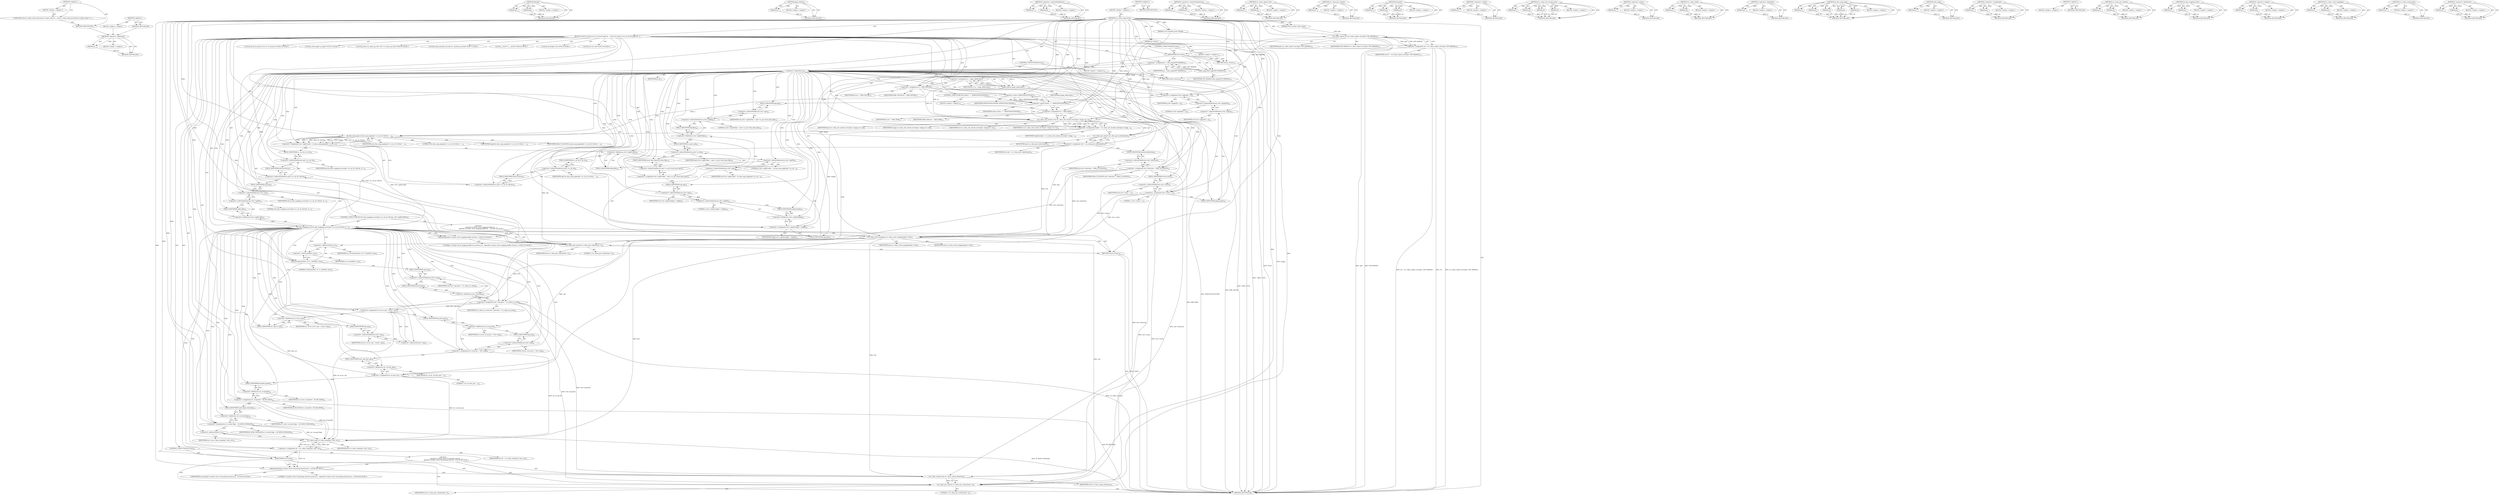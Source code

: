 digraph "&lt;global&gt;" {
vulnerable_332 [label=<(METHOD,&lt;operator&gt;.addressOf)>];
vulnerable_333 [label=<(PARAM,p1)>];
vulnerable_334 [label=<(BLOCK,&lt;empty&gt;,&lt;empty&gt;)>];
vulnerable_335 [label=<(METHOD_RETURN,ANY)>];
vulnerable_311 [label=<(METHOD,dprintk)>];
vulnerable_312 [label=<(PARAM,p1)>];
vulnerable_313 [label=<(PARAM,p2)>];
vulnerable_314 [label=<(BLOCK,&lt;empty&gt;,&lt;empty&gt;)>];
vulnerable_315 [label=<(METHOD_RETURN,ANY)>];
vulnerable_259 [label=<(METHOD,page_address)>];
vulnerable_260 [label=<(PARAM,p1)>];
vulnerable_261 [label=<(BLOCK,&lt;empty&gt;,&lt;empty&gt;)>];
vulnerable_262 [label=<(METHOD_RETURN,ANY)>];
vulnerable_283 [label=<(METHOD,&lt;operator&gt;.indirectFieldAccess)>];
vulnerable_284 [label=<(PARAM,p1)>];
vulnerable_285 [label=<(PARAM,p2)>];
vulnerable_286 [label=<(BLOCK,&lt;empty&gt;,&lt;empty&gt;)>];
vulnerable_287 [label=<(METHOD_RETURN,ANY)>];
vulnerable_6 [label=<(METHOD,&lt;global&gt;)<SUB>1</SUB>>];
vulnerable_7 [label=<(BLOCK,&lt;empty&gt;,&lt;empty&gt;)<SUB>1</SUB>>];
vulnerable_8 [label=<(METHOD,svc_rdma_send_error)<SUB>1</SUB>>];
vulnerable_9 [label=<(PARAM,struct svcxprt_rdma *xprt)<SUB>1</SUB>>];
vulnerable_10 [label=<(PARAM,struct rpcrdma_msg *rmsgp)<SUB>1</SUB>>];
vulnerable_11 [label=<(PARAM,int status)<SUB>2</SUB>>];
vulnerable_12 [label=<(BLOCK,{
	struct ib_send_wr err_wr;
	struct page *p;
	...,{
	struct ib_send_wr err_wr;
	struct page *p;
	...)<SUB>3</SUB>>];
vulnerable_13 [label="<(LOCAL,struct ib_send_wr err_wr: ib_send_wr)<SUB>4</SUB>>"];
vulnerable_14 [label="<(LOCAL,struct page* p: page*)<SUB>5</SUB>>"];
vulnerable_15 [label="<(LOCAL,struct svc_rdma_op_ctxt* ctxt: svc_rdma_op_ctxt*)<SUB>6</SUB>>"];
vulnerable_16 [label="<(LOCAL,enum rpcrdma_errcode err: rpcrdma_errcode)<SUB>7</SUB>>"];
vulnerable_17 [label="<(LOCAL,__be32* va: __be32*)<SUB>8</SUB>>"];
vulnerable_18 [label="<(LOCAL,int length: int)<SUB>9</SUB>>"];
vulnerable_19 [label="<(LOCAL,int ret: int)<SUB>10</SUB>>"];
vulnerable_20 [label=<(&lt;operator&gt;.assignment,ret = svc_rdma_repost_recv(xprt, GFP_KERNEL))<SUB>11</SUB>>];
vulnerable_21 [label=<(IDENTIFIER,ret,ret = svc_rdma_repost_recv(xprt, GFP_KERNEL))<SUB>11</SUB>>];
vulnerable_22 [label=<(svc_rdma_repost_recv,svc_rdma_repost_recv(xprt, GFP_KERNEL))<SUB>11</SUB>>];
vulnerable_23 [label=<(IDENTIFIER,xprt,svc_rdma_repost_recv(xprt, GFP_KERNEL))<SUB>11</SUB>>];
vulnerable_24 [label=<(IDENTIFIER,GFP_KERNEL,svc_rdma_repost_recv(xprt, GFP_KERNEL))<SUB>11</SUB>>];
vulnerable_25 [label=<(CONTROL_STRUCTURE,IF,if (ret))<SUB>12</SUB>>];
vulnerable_26 [label=<(IDENTIFIER,ret,if (ret))<SUB>12</SUB>>];
vulnerable_27 [label=<(BLOCK,&lt;empty&gt;,&lt;empty&gt;)<SUB>13</SUB>>];
vulnerable_28 [label=<(RETURN,return;,return;)<SUB>13</SUB>>];
vulnerable_29 [label=<(&lt;operator&gt;.assignment,p = alloc_page(GFP_KERNEL))<SUB>14</SUB>>];
vulnerable_30 [label=<(IDENTIFIER,p,p = alloc_page(GFP_KERNEL))<SUB>14</SUB>>];
vulnerable_31 [label=<(alloc_page,alloc_page(GFP_KERNEL))<SUB>14</SUB>>];
vulnerable_32 [label=<(IDENTIFIER,GFP_KERNEL,alloc_page(GFP_KERNEL))<SUB>14</SUB>>];
vulnerable_33 [label=<(CONTROL_STRUCTURE,IF,if (!p))<SUB>15</SUB>>];
vulnerable_34 [label=<(&lt;operator&gt;.logicalNot,!p)<SUB>15</SUB>>];
vulnerable_35 [label=<(IDENTIFIER,p,!p)<SUB>15</SUB>>];
vulnerable_36 [label=<(BLOCK,&lt;empty&gt;,&lt;empty&gt;)<SUB>16</SUB>>];
vulnerable_37 [label=<(RETURN,return;,return;)<SUB>16</SUB>>];
vulnerable_38 [label=<(&lt;operator&gt;.assignment,va = page_address(p))<SUB>17</SUB>>];
vulnerable_39 [label=<(IDENTIFIER,va,va = page_address(p))<SUB>17</SUB>>];
vulnerable_40 [label=<(page_address,page_address(p))<SUB>17</SUB>>];
vulnerable_41 [label=<(IDENTIFIER,p,page_address(p))<SUB>17</SUB>>];
vulnerable_42 [label=<(&lt;operator&gt;.assignment,err = ERR_CHUNK)<SUB>19</SUB>>];
vulnerable_43 [label=<(IDENTIFIER,err,err = ERR_CHUNK)<SUB>19</SUB>>];
vulnerable_44 [label=<(IDENTIFIER,ERR_CHUNK,err = ERR_CHUNK)<SUB>19</SUB>>];
vulnerable_45 [label=<(CONTROL_STRUCTURE,IF,if (status == -EPROTONOSUPPORT))<SUB>20</SUB>>];
vulnerable_46 [label=<(&lt;operator&gt;.equals,status == -EPROTONOSUPPORT)<SUB>20</SUB>>];
vulnerable_47 [label=<(IDENTIFIER,status,status == -EPROTONOSUPPORT)<SUB>20</SUB>>];
vulnerable_48 [label=<(&lt;operator&gt;.minus,-EPROTONOSUPPORT)<SUB>20</SUB>>];
vulnerable_49 [label=<(IDENTIFIER,EPROTONOSUPPORT,-EPROTONOSUPPORT)<SUB>20</SUB>>];
vulnerable_50 [label=<(BLOCK,&lt;empty&gt;,&lt;empty&gt;)<SUB>21</SUB>>];
vulnerable_51 [label=<(&lt;operator&gt;.assignment,err = ERR_VERS)<SUB>21</SUB>>];
vulnerable_52 [label=<(IDENTIFIER,err,err = ERR_VERS)<SUB>21</SUB>>];
vulnerable_53 [label=<(IDENTIFIER,ERR_VERS,err = ERR_VERS)<SUB>21</SUB>>];
vulnerable_54 [label=<(&lt;operator&gt;.assignment,length = svc_rdma_xdr_encode_error(xprt, rmsgp,...)<SUB>22</SUB>>];
vulnerable_55 [label=<(IDENTIFIER,length,length = svc_rdma_xdr_encode_error(xprt, rmsgp,...)<SUB>22</SUB>>];
vulnerable_56 [label=<(svc_rdma_xdr_encode_error,svc_rdma_xdr_encode_error(xprt, rmsgp, err, va))<SUB>22</SUB>>];
vulnerable_57 [label=<(IDENTIFIER,xprt,svc_rdma_xdr_encode_error(xprt, rmsgp, err, va))<SUB>22</SUB>>];
vulnerable_58 [label=<(IDENTIFIER,rmsgp,svc_rdma_xdr_encode_error(xprt, rmsgp, err, va))<SUB>22</SUB>>];
vulnerable_59 [label=<(IDENTIFIER,err,svc_rdma_xdr_encode_error(xprt, rmsgp, err, va))<SUB>22</SUB>>];
vulnerable_60 [label=<(IDENTIFIER,va,svc_rdma_xdr_encode_error(xprt, rmsgp, err, va))<SUB>22</SUB>>];
vulnerable_61 [label=<(&lt;operator&gt;.assignment,ctxt = svc_rdma_get_context(xprt))<SUB>23</SUB>>];
vulnerable_62 [label=<(IDENTIFIER,ctxt,ctxt = svc_rdma_get_context(xprt))<SUB>23</SUB>>];
vulnerable_63 [label=<(svc_rdma_get_context,svc_rdma_get_context(xprt))<SUB>23</SUB>>];
vulnerable_64 [label=<(IDENTIFIER,xprt,svc_rdma_get_context(xprt))<SUB>23</SUB>>];
vulnerable_65 [label=<(&lt;operator&gt;.assignment,ctxt-&gt;direction = DMA_TO_DEVICE)<SUB>24</SUB>>];
vulnerable_66 [label=<(&lt;operator&gt;.indirectFieldAccess,ctxt-&gt;direction)<SUB>24</SUB>>];
vulnerable_67 [label=<(IDENTIFIER,ctxt,ctxt-&gt;direction = DMA_TO_DEVICE)<SUB>24</SUB>>];
vulnerable_68 [label=<(FIELD_IDENTIFIER,direction,direction)<SUB>24</SUB>>];
vulnerable_69 [label=<(IDENTIFIER,DMA_TO_DEVICE,ctxt-&gt;direction = DMA_TO_DEVICE)<SUB>24</SUB>>];
vulnerable_70 [label=<(&lt;operator&gt;.assignment,ctxt-&gt;count = 1)<SUB>25</SUB>>];
vulnerable_71 [label=<(&lt;operator&gt;.indirectFieldAccess,ctxt-&gt;count)<SUB>25</SUB>>];
vulnerable_72 [label=<(IDENTIFIER,ctxt,ctxt-&gt;count = 1)<SUB>25</SUB>>];
vulnerable_73 [label=<(FIELD_IDENTIFIER,count,count)<SUB>25</SUB>>];
vulnerable_74 [label=<(LITERAL,1,ctxt-&gt;count = 1)<SUB>25</SUB>>];
vulnerable_75 [label=<(&lt;operator&gt;.assignment,ctxt-&gt;pages[0] = p)<SUB>26</SUB>>];
vulnerable_76 [label=<(&lt;operator&gt;.indirectIndexAccess,ctxt-&gt;pages[0])<SUB>26</SUB>>];
vulnerable_77 [label=<(&lt;operator&gt;.indirectFieldAccess,ctxt-&gt;pages)<SUB>26</SUB>>];
vulnerable_78 [label=<(IDENTIFIER,ctxt,ctxt-&gt;pages[0] = p)<SUB>26</SUB>>];
vulnerable_79 [label=<(FIELD_IDENTIFIER,pages,pages)<SUB>26</SUB>>];
vulnerable_80 [label=<(LITERAL,0,ctxt-&gt;pages[0] = p)<SUB>26</SUB>>];
vulnerable_81 [label=<(IDENTIFIER,p,ctxt-&gt;pages[0] = p)<SUB>26</SUB>>];
vulnerable_82 [label=<(&lt;operator&gt;.assignment,ctxt-&gt;sge[0].lkey = xprt-&gt;sc_pd-&gt;local_dma_lkey)<SUB>28</SUB>>];
vulnerable_83 [label=<(&lt;operator&gt;.fieldAccess,ctxt-&gt;sge[0].lkey)<SUB>28</SUB>>];
vulnerable_84 [label=<(&lt;operator&gt;.indirectIndexAccess,ctxt-&gt;sge[0])<SUB>28</SUB>>];
vulnerable_85 [label=<(&lt;operator&gt;.indirectFieldAccess,ctxt-&gt;sge)<SUB>28</SUB>>];
vulnerable_86 [label=<(IDENTIFIER,ctxt,ctxt-&gt;sge[0].lkey = xprt-&gt;sc_pd-&gt;local_dma_lkey)<SUB>28</SUB>>];
vulnerable_87 [label=<(FIELD_IDENTIFIER,sge,sge)<SUB>28</SUB>>];
vulnerable_88 [label=<(LITERAL,0,ctxt-&gt;sge[0].lkey = xprt-&gt;sc_pd-&gt;local_dma_lkey)<SUB>28</SUB>>];
vulnerable_89 [label=<(FIELD_IDENTIFIER,lkey,lkey)<SUB>28</SUB>>];
vulnerable_90 [label=<(&lt;operator&gt;.indirectFieldAccess,xprt-&gt;sc_pd-&gt;local_dma_lkey)<SUB>28</SUB>>];
vulnerable_91 [label=<(&lt;operator&gt;.indirectFieldAccess,xprt-&gt;sc_pd)<SUB>28</SUB>>];
vulnerable_92 [label=<(IDENTIFIER,xprt,ctxt-&gt;sge[0].lkey = xprt-&gt;sc_pd-&gt;local_dma_lkey)<SUB>28</SUB>>];
vulnerable_93 [label=<(FIELD_IDENTIFIER,sc_pd,sc_pd)<SUB>28</SUB>>];
vulnerable_94 [label=<(FIELD_IDENTIFIER,local_dma_lkey,local_dma_lkey)<SUB>28</SUB>>];
vulnerable_95 [label=<(&lt;operator&gt;.assignment,ctxt-&gt;sge[0].length = length)<SUB>29</SUB>>];
vulnerable_96 [label=<(&lt;operator&gt;.fieldAccess,ctxt-&gt;sge[0].length)<SUB>29</SUB>>];
vulnerable_97 [label=<(&lt;operator&gt;.indirectIndexAccess,ctxt-&gt;sge[0])<SUB>29</SUB>>];
vulnerable_98 [label=<(&lt;operator&gt;.indirectFieldAccess,ctxt-&gt;sge)<SUB>29</SUB>>];
vulnerable_99 [label=<(IDENTIFIER,ctxt,ctxt-&gt;sge[0].length = length)<SUB>29</SUB>>];
vulnerable_100 [label=<(FIELD_IDENTIFIER,sge,sge)<SUB>29</SUB>>];
vulnerable_101 [label=<(LITERAL,0,ctxt-&gt;sge[0].length = length)<SUB>29</SUB>>];
vulnerable_102 [label=<(FIELD_IDENTIFIER,length,length)<SUB>29</SUB>>];
vulnerable_103 [label=<(IDENTIFIER,length,ctxt-&gt;sge[0].length = length)<SUB>29</SUB>>];
vulnerable_104 [label=<(&lt;operator&gt;.assignment,ctxt-&gt;sge[0].addr = ib_dma_map_page(xprt-&gt;sc_cm...)<SUB>30</SUB>>];
vulnerable_105 [label=<(&lt;operator&gt;.fieldAccess,ctxt-&gt;sge[0].addr)<SUB>30</SUB>>];
vulnerable_106 [label=<(&lt;operator&gt;.indirectIndexAccess,ctxt-&gt;sge[0])<SUB>30</SUB>>];
vulnerable_107 [label=<(&lt;operator&gt;.indirectFieldAccess,ctxt-&gt;sge)<SUB>30</SUB>>];
vulnerable_108 [label=<(IDENTIFIER,ctxt,ctxt-&gt;sge[0].addr = ib_dma_map_page(xprt-&gt;sc_cm...)<SUB>30</SUB>>];
vulnerable_109 [label=<(FIELD_IDENTIFIER,sge,sge)<SUB>30</SUB>>];
vulnerable_110 [label=<(LITERAL,0,ctxt-&gt;sge[0].addr = ib_dma_map_page(xprt-&gt;sc_cm...)<SUB>30</SUB>>];
vulnerable_111 [label=<(FIELD_IDENTIFIER,addr,addr)<SUB>30</SUB>>];
vulnerable_112 [label=<(ib_dma_map_page,ib_dma_map_page(xprt-&gt;sc_cm_id-&gt;device,
					  ...)<SUB>30</SUB>>];
vulnerable_113 [label=<(&lt;operator&gt;.indirectFieldAccess,xprt-&gt;sc_cm_id-&gt;device)<SUB>30</SUB>>];
vulnerable_114 [label=<(&lt;operator&gt;.indirectFieldAccess,xprt-&gt;sc_cm_id)<SUB>30</SUB>>];
vulnerable_115 [label=<(IDENTIFIER,xprt,ib_dma_map_page(xprt-&gt;sc_cm_id-&gt;device,
					  ...)<SUB>30</SUB>>];
vulnerable_116 [label=<(FIELD_IDENTIFIER,sc_cm_id,sc_cm_id)<SUB>30</SUB>>];
vulnerable_117 [label=<(FIELD_IDENTIFIER,device,device)<SUB>30</SUB>>];
vulnerable_118 [label=<(IDENTIFIER,p,ib_dma_map_page(xprt-&gt;sc_cm_id-&gt;device,
					  ...)<SUB>31</SUB>>];
vulnerable_119 [label=<(LITERAL,0,ib_dma_map_page(xprt-&gt;sc_cm_id-&gt;device,
					  ...)<SUB>31</SUB>>];
vulnerable_120 [label=<(IDENTIFIER,length,ib_dma_map_page(xprt-&gt;sc_cm_id-&gt;device,
					  ...)<SUB>31</SUB>>];
vulnerable_121 [label=<(IDENTIFIER,DMA_TO_DEVICE,ib_dma_map_page(xprt-&gt;sc_cm_id-&gt;device,
					  ...)<SUB>31</SUB>>];
vulnerable_122 [label=<(CONTROL_STRUCTURE,IF,if (ib_dma_mapping_error(xprt-&gt;sc_cm_id-&gt;device, ctxt-&gt;sge[0].addr)))<SUB>32</SUB>>];
vulnerable_123 [label=<(ib_dma_mapping_error,ib_dma_mapping_error(xprt-&gt;sc_cm_id-&gt;device, ct...)<SUB>32</SUB>>];
vulnerable_124 [label=<(&lt;operator&gt;.indirectFieldAccess,xprt-&gt;sc_cm_id-&gt;device)<SUB>32</SUB>>];
vulnerable_125 [label=<(&lt;operator&gt;.indirectFieldAccess,xprt-&gt;sc_cm_id)<SUB>32</SUB>>];
vulnerable_126 [label=<(IDENTIFIER,xprt,ib_dma_mapping_error(xprt-&gt;sc_cm_id-&gt;device, ct...)<SUB>32</SUB>>];
vulnerable_127 [label=<(FIELD_IDENTIFIER,sc_cm_id,sc_cm_id)<SUB>32</SUB>>];
vulnerable_128 [label=<(FIELD_IDENTIFIER,device,device)<SUB>32</SUB>>];
vulnerable_129 [label=<(&lt;operator&gt;.fieldAccess,ctxt-&gt;sge[0].addr)<SUB>32</SUB>>];
vulnerable_130 [label=<(&lt;operator&gt;.indirectIndexAccess,ctxt-&gt;sge[0])<SUB>32</SUB>>];
vulnerable_131 [label=<(&lt;operator&gt;.indirectFieldAccess,ctxt-&gt;sge)<SUB>32</SUB>>];
vulnerable_132 [label=<(IDENTIFIER,ctxt,ib_dma_mapping_error(xprt-&gt;sc_cm_id-&gt;device, ct...)<SUB>32</SUB>>];
vulnerable_133 [label=<(FIELD_IDENTIFIER,sge,sge)<SUB>32</SUB>>];
vulnerable_134 [label=<(LITERAL,0,ib_dma_mapping_error(xprt-&gt;sc_cm_id-&gt;device, ct...)<SUB>32</SUB>>];
vulnerable_135 [label=<(FIELD_IDENTIFIER,addr,addr)<SUB>32</SUB>>];
vulnerable_136 [label="<(BLOCK,{
		dprintk(&quot;svcrdma: Error mapping buffer for ...,{
		dprintk(&quot;svcrdma: Error mapping buffer for ...)<SUB>32</SUB>>"];
vulnerable_137 [label="<(dprintk,dprintk(&quot;svcrdma: Error mapping buffer for prot...)<SUB>33</SUB>>"];
vulnerable_138 [label="<(LITERAL,&quot;svcrdma: Error mapping buffer for protocol err...,dprintk(&quot;svcrdma: Error mapping buffer for prot...)<SUB>33</SUB>>"];
vulnerable_139 [label=<(svc_rdma_put_context,svc_rdma_put_context(ctxt, 1))<SUB>34</SUB>>];
vulnerable_140 [label=<(IDENTIFIER,ctxt,svc_rdma_put_context(ctxt, 1))<SUB>34</SUB>>];
vulnerable_141 [label=<(LITERAL,1,svc_rdma_put_context(ctxt, 1))<SUB>34</SUB>>];
vulnerable_142 [label=<(RETURN,return;,return;)<SUB>35</SUB>>];
vulnerable_143 [label=<(svc_rdma_count_mappings,svc_rdma_count_mappings(xprt, ctxt))<SUB>37</SUB>>];
vulnerable_144 [label=<(IDENTIFIER,xprt,svc_rdma_count_mappings(xprt, ctxt))<SUB>37</SUB>>];
vulnerable_145 [label=<(IDENTIFIER,ctxt,svc_rdma_count_mappings(xprt, ctxt))<SUB>37</SUB>>];
vulnerable_146 [label=<(memset,memset(&amp;err_wr, 0, sizeof(err_wr)))<SUB>39</SUB>>];
vulnerable_147 [label=<(&lt;operator&gt;.addressOf,&amp;err_wr)<SUB>39</SUB>>];
vulnerable_148 [label=<(IDENTIFIER,err_wr,memset(&amp;err_wr, 0, sizeof(err_wr)))<SUB>39</SUB>>];
vulnerable_149 [label=<(LITERAL,0,memset(&amp;err_wr, 0, sizeof(err_wr)))<SUB>39</SUB>>];
vulnerable_150 [label=<(&lt;operator&gt;.sizeOf,sizeof(err_wr))<SUB>39</SUB>>];
vulnerable_151 [label=<(IDENTIFIER,err_wr,sizeof(err_wr))<SUB>39</SUB>>];
vulnerable_152 [label=<(&lt;operator&gt;.assignment,ctxt-&gt;cqe.done = svc_rdma_wc_send)<SUB>40</SUB>>];
vulnerable_153 [label=<(&lt;operator&gt;.fieldAccess,ctxt-&gt;cqe.done)<SUB>40</SUB>>];
vulnerable_154 [label=<(&lt;operator&gt;.indirectFieldAccess,ctxt-&gt;cqe)<SUB>40</SUB>>];
vulnerable_155 [label=<(IDENTIFIER,ctxt,ctxt-&gt;cqe.done = svc_rdma_wc_send)<SUB>40</SUB>>];
vulnerable_156 [label=<(FIELD_IDENTIFIER,cqe,cqe)<SUB>40</SUB>>];
vulnerable_157 [label=<(FIELD_IDENTIFIER,done,done)<SUB>40</SUB>>];
vulnerable_158 [label=<(IDENTIFIER,svc_rdma_wc_send,ctxt-&gt;cqe.done = svc_rdma_wc_send)<SUB>40</SUB>>];
vulnerable_159 [label=<(&lt;operator&gt;.assignment,err_wr.wr_cqe = &amp;ctxt-&gt;cqe)<SUB>41</SUB>>];
vulnerable_160 [label=<(&lt;operator&gt;.fieldAccess,err_wr.wr_cqe)<SUB>41</SUB>>];
vulnerable_161 [label=<(IDENTIFIER,err_wr,err_wr.wr_cqe = &amp;ctxt-&gt;cqe)<SUB>41</SUB>>];
vulnerable_162 [label=<(FIELD_IDENTIFIER,wr_cqe,wr_cqe)<SUB>41</SUB>>];
vulnerable_163 [label=<(&lt;operator&gt;.addressOf,&amp;ctxt-&gt;cqe)<SUB>41</SUB>>];
vulnerable_164 [label=<(&lt;operator&gt;.indirectFieldAccess,ctxt-&gt;cqe)<SUB>41</SUB>>];
vulnerable_165 [label=<(IDENTIFIER,ctxt,err_wr.wr_cqe = &amp;ctxt-&gt;cqe)<SUB>41</SUB>>];
vulnerable_166 [label=<(FIELD_IDENTIFIER,cqe,cqe)<SUB>41</SUB>>];
vulnerable_167 [label=<(&lt;operator&gt;.assignment,err_wr.sg_list = ctxt-&gt;sge)<SUB>42</SUB>>];
vulnerable_168 [label=<(&lt;operator&gt;.fieldAccess,err_wr.sg_list)<SUB>42</SUB>>];
vulnerable_169 [label=<(IDENTIFIER,err_wr,err_wr.sg_list = ctxt-&gt;sge)<SUB>42</SUB>>];
vulnerable_170 [label=<(FIELD_IDENTIFIER,sg_list,sg_list)<SUB>42</SUB>>];
vulnerable_171 [label=<(&lt;operator&gt;.indirectFieldAccess,ctxt-&gt;sge)<SUB>42</SUB>>];
vulnerable_172 [label=<(IDENTIFIER,ctxt,err_wr.sg_list = ctxt-&gt;sge)<SUB>42</SUB>>];
vulnerable_173 [label=<(FIELD_IDENTIFIER,sge,sge)<SUB>42</SUB>>];
vulnerable_174 [label=<(&lt;operator&gt;.assignment,err_wr.num_sge = 1)<SUB>43</SUB>>];
vulnerable_175 [label=<(&lt;operator&gt;.fieldAccess,err_wr.num_sge)<SUB>43</SUB>>];
vulnerable_176 [label=<(IDENTIFIER,err_wr,err_wr.num_sge = 1)<SUB>43</SUB>>];
vulnerable_177 [label=<(FIELD_IDENTIFIER,num_sge,num_sge)<SUB>43</SUB>>];
vulnerable_178 [label=<(LITERAL,1,err_wr.num_sge = 1)<SUB>43</SUB>>];
vulnerable_179 [label=<(&lt;operator&gt;.assignment,err_wr.opcode = IB_WR_SEND)<SUB>44</SUB>>];
vulnerable_180 [label=<(&lt;operator&gt;.fieldAccess,err_wr.opcode)<SUB>44</SUB>>];
vulnerable_181 [label=<(IDENTIFIER,err_wr,err_wr.opcode = IB_WR_SEND)<SUB>44</SUB>>];
vulnerable_182 [label=<(FIELD_IDENTIFIER,opcode,opcode)<SUB>44</SUB>>];
vulnerable_183 [label=<(IDENTIFIER,IB_WR_SEND,err_wr.opcode = IB_WR_SEND)<SUB>44</SUB>>];
vulnerable_184 [label=<(&lt;operator&gt;.assignment,err_wr.send_flags = IB_SEND_SIGNALED)<SUB>45</SUB>>];
vulnerable_185 [label=<(&lt;operator&gt;.fieldAccess,err_wr.send_flags)<SUB>45</SUB>>];
vulnerable_186 [label=<(IDENTIFIER,err_wr,err_wr.send_flags = IB_SEND_SIGNALED)<SUB>45</SUB>>];
vulnerable_187 [label=<(FIELD_IDENTIFIER,send_flags,send_flags)<SUB>45</SUB>>];
vulnerable_188 [label=<(IDENTIFIER,IB_SEND_SIGNALED,err_wr.send_flags = IB_SEND_SIGNALED)<SUB>45</SUB>>];
vulnerable_189 [label=<(&lt;operator&gt;.assignment,ret = svc_rdma_send(xprt, &amp;err_wr))<SUB>47</SUB>>];
vulnerable_190 [label=<(IDENTIFIER,ret,ret = svc_rdma_send(xprt, &amp;err_wr))<SUB>47</SUB>>];
vulnerable_191 [label=<(svc_rdma_send,svc_rdma_send(xprt, &amp;err_wr))<SUB>47</SUB>>];
vulnerable_192 [label=<(IDENTIFIER,xprt,svc_rdma_send(xprt, &amp;err_wr))<SUB>47</SUB>>];
vulnerable_193 [label=<(&lt;operator&gt;.addressOf,&amp;err_wr)<SUB>47</SUB>>];
vulnerable_194 [label=<(IDENTIFIER,err_wr,svc_rdma_send(xprt, &amp;err_wr))<SUB>47</SUB>>];
vulnerable_195 [label=<(CONTROL_STRUCTURE,IF,if (ret))<SUB>48</SUB>>];
vulnerable_196 [label=<(IDENTIFIER,ret,if (ret))<SUB>48</SUB>>];
vulnerable_197 [label="<(BLOCK,{
		dprintk(&quot;svcrdma: Error %d posting send for...,{
		dprintk(&quot;svcrdma: Error %d posting send for...)<SUB>48</SUB>>"];
vulnerable_198 [label="<(dprintk,dprintk(&quot;svcrdma: Error %d posting send for pro...)<SUB>49</SUB>>"];
vulnerable_199 [label="<(LITERAL,&quot;svcrdma: Error %d posting send for protocol er...,dprintk(&quot;svcrdma: Error %d posting send for pro...)<SUB>49</SUB>>"];
vulnerable_200 [label="<(IDENTIFIER,ret,dprintk(&quot;svcrdma: Error %d posting send for pro...)<SUB>50</SUB>>"];
vulnerable_201 [label=<(svc_rdma_unmap_dma,svc_rdma_unmap_dma(ctxt))<SUB>51</SUB>>];
vulnerable_202 [label=<(IDENTIFIER,ctxt,svc_rdma_unmap_dma(ctxt))<SUB>51</SUB>>];
vulnerable_203 [label=<(svc_rdma_put_context,svc_rdma_put_context(ctxt, 1))<SUB>52</SUB>>];
vulnerable_204 [label=<(IDENTIFIER,ctxt,svc_rdma_put_context(ctxt, 1))<SUB>52</SUB>>];
vulnerable_205 [label=<(LITERAL,1,svc_rdma_put_context(ctxt, 1))<SUB>52</SUB>>];
vulnerable_206 [label=<(METHOD_RETURN,void)<SUB>1</SUB>>];
vulnerable_208 [label=<(METHOD_RETURN,ANY)<SUB>1</SUB>>];
vulnerable_288 [label=<(METHOD,&lt;operator&gt;.indirectIndexAccess)>];
vulnerable_289 [label=<(PARAM,p1)>];
vulnerable_290 [label=<(PARAM,p2)>];
vulnerable_291 [label=<(BLOCK,&lt;empty&gt;,&lt;empty&gt;)>];
vulnerable_292 [label=<(METHOD_RETURN,ANY)>];
vulnerable_246 [label=<(METHOD,svc_rdma_repost_recv)>];
vulnerable_247 [label=<(PARAM,p1)>];
vulnerable_248 [label=<(PARAM,p2)>];
vulnerable_249 [label=<(BLOCK,&lt;empty&gt;,&lt;empty&gt;)>];
vulnerable_250 [label=<(METHOD_RETURN,ANY)>];
vulnerable_279 [label=<(METHOD,svc_rdma_get_context)>];
vulnerable_280 [label=<(PARAM,p1)>];
vulnerable_281 [label=<(BLOCK,&lt;empty&gt;,&lt;empty&gt;)>];
vulnerable_282 [label=<(METHOD_RETURN,ANY)>];
vulnerable_326 [label=<(METHOD,memset)>];
vulnerable_327 [label=<(PARAM,p1)>];
vulnerable_328 [label=<(PARAM,p2)>];
vulnerable_329 [label=<(PARAM,p3)>];
vulnerable_330 [label=<(BLOCK,&lt;empty&gt;,&lt;empty&gt;)>];
vulnerable_331 [label=<(METHOD_RETURN,ANY)>];
vulnerable_336 [label=<(METHOD,&lt;operator&gt;.sizeOf)>];
vulnerable_337 [label=<(PARAM,p1)>];
vulnerable_338 [label=<(BLOCK,&lt;empty&gt;,&lt;empty&gt;)>];
vulnerable_339 [label=<(METHOD_RETURN,ANY)>];
vulnerable_272 [label=<(METHOD,svc_rdma_xdr_encode_error)>];
vulnerable_273 [label=<(PARAM,p1)>];
vulnerable_274 [label=<(PARAM,p2)>];
vulnerable_275 [label=<(PARAM,p3)>];
vulnerable_276 [label=<(PARAM,p4)>];
vulnerable_277 [label=<(BLOCK,&lt;empty&gt;,&lt;empty&gt;)>];
vulnerable_278 [label=<(METHOD_RETURN,ANY)>];
vulnerable_268 [label=<(METHOD,&lt;operator&gt;.minus)>];
vulnerable_269 [label=<(PARAM,p1)>];
vulnerable_270 [label=<(BLOCK,&lt;empty&gt;,&lt;empty&gt;)>];
vulnerable_271 [label=<(METHOD_RETURN,ANY)>];
vulnerable_340 [label=<(METHOD,svc_rdma_send)>];
vulnerable_341 [label=<(PARAM,p1)>];
vulnerable_342 [label=<(PARAM,p2)>];
vulnerable_343 [label=<(BLOCK,&lt;empty&gt;,&lt;empty&gt;)>];
vulnerable_344 [label=<(METHOD_RETURN,ANY)>];
vulnerable_255 [label=<(METHOD,&lt;operator&gt;.logicalNot)>];
vulnerable_256 [label=<(PARAM,p1)>];
vulnerable_257 [label=<(BLOCK,&lt;empty&gt;,&lt;empty&gt;)>];
vulnerable_258 [label=<(METHOD_RETURN,ANY)>];
vulnerable_298 [label=<(METHOD,ib_dma_map_page)>];
vulnerable_299 [label=<(PARAM,p1)>];
vulnerable_300 [label=<(PARAM,p2)>];
vulnerable_301 [label=<(PARAM,p3)>];
vulnerable_302 [label=<(PARAM,p4)>];
vulnerable_303 [label=<(PARAM,p5)>];
vulnerable_304 [label=<(BLOCK,&lt;empty&gt;,&lt;empty&gt;)>];
vulnerable_305 [label=<(METHOD_RETURN,ANY)>];
vulnerable_251 [label=<(METHOD,alloc_page)>];
vulnerable_252 [label=<(PARAM,p1)>];
vulnerable_253 [label=<(BLOCK,&lt;empty&gt;,&lt;empty&gt;)>];
vulnerable_254 [label=<(METHOD_RETURN,ANY)>];
vulnerable_241 [label=<(METHOD,&lt;operator&gt;.assignment)>];
vulnerable_242 [label=<(PARAM,p1)>];
vulnerable_243 [label=<(PARAM,p2)>];
vulnerable_244 [label=<(BLOCK,&lt;empty&gt;,&lt;empty&gt;)>];
vulnerable_245 [label=<(METHOD_RETURN,ANY)>];
vulnerable_235 [label=<(METHOD,&lt;global&gt;)<SUB>1</SUB>>];
vulnerable_236 [label=<(BLOCK,&lt;empty&gt;,&lt;empty&gt;)>];
vulnerable_237 [label=<(METHOD_RETURN,ANY)>];
vulnerable_316 [label=<(METHOD,svc_rdma_put_context)>];
vulnerable_317 [label=<(PARAM,p1)>];
vulnerable_318 [label=<(PARAM,p2)>];
vulnerable_319 [label=<(BLOCK,&lt;empty&gt;,&lt;empty&gt;)>];
vulnerable_320 [label=<(METHOD_RETURN,ANY)>];
vulnerable_306 [label=<(METHOD,ib_dma_mapping_error)>];
vulnerable_307 [label=<(PARAM,p1)>];
vulnerable_308 [label=<(PARAM,p2)>];
vulnerable_309 [label=<(BLOCK,&lt;empty&gt;,&lt;empty&gt;)>];
vulnerable_310 [label=<(METHOD_RETURN,ANY)>];
vulnerable_263 [label=<(METHOD,&lt;operator&gt;.equals)>];
vulnerable_264 [label=<(PARAM,p1)>];
vulnerable_265 [label=<(PARAM,p2)>];
vulnerable_266 [label=<(BLOCK,&lt;empty&gt;,&lt;empty&gt;)>];
vulnerable_267 [label=<(METHOD_RETURN,ANY)>];
vulnerable_321 [label=<(METHOD,svc_rdma_count_mappings)>];
vulnerable_322 [label=<(PARAM,p1)>];
vulnerable_323 [label=<(PARAM,p2)>];
vulnerable_324 [label=<(BLOCK,&lt;empty&gt;,&lt;empty&gt;)>];
vulnerable_325 [label=<(METHOD_RETURN,ANY)>];
vulnerable_345 [label=<(METHOD,svc_rdma_unmap_dma)>];
vulnerable_346 [label=<(PARAM,p1)>];
vulnerable_347 [label=<(BLOCK,&lt;empty&gt;,&lt;empty&gt;)>];
vulnerable_348 [label=<(METHOD_RETURN,ANY)>];
vulnerable_293 [label=<(METHOD,&lt;operator&gt;.fieldAccess)>];
vulnerable_294 [label=<(PARAM,p1)>];
vulnerable_295 [label=<(PARAM,p2)>];
vulnerable_296 [label=<(BLOCK,&lt;empty&gt;,&lt;empty&gt;)>];
vulnerable_297 [label=<(METHOD_RETURN,ANY)>];
fixed_6 [label=<(METHOD,&lt;global&gt;)<SUB>1</SUB>>];
fixed_7 [label=<(BLOCK,&lt;empty&gt;,&lt;empty&gt;)<SUB>1</SUB>>];
fixed_8 [label=<(UNKNOWN,void svc_rdma_send_error(struct svcxprt_rdma *x...,void svc_rdma_send_error(struct svcxprt_rdma *x...)<SUB>1</SUB>>];
fixed_9 [label=<(METHOD_RETURN,ANY)<SUB>1</SUB>>];
fixed_14 [label=<(METHOD,&lt;global&gt;)<SUB>1</SUB>>];
fixed_15 [label=<(BLOCK,&lt;empty&gt;,&lt;empty&gt;)>];
fixed_16 [label=<(METHOD_RETURN,ANY)>];
vulnerable_332 -> vulnerable_333  [key=0, label="AST: "];
vulnerable_332 -> vulnerable_333  [key=1, label="DDG: "];
vulnerable_332 -> vulnerable_334  [key=0, label="AST: "];
vulnerable_332 -> vulnerable_335  [key=0, label="AST: "];
vulnerable_332 -> vulnerable_335  [key=1, label="CFG: "];
vulnerable_333 -> vulnerable_335  [key=0, label="DDG: p1"];
vulnerable_311 -> vulnerable_312  [key=0, label="AST: "];
vulnerable_311 -> vulnerable_312  [key=1, label="DDG: "];
vulnerable_311 -> vulnerable_314  [key=0, label="AST: "];
vulnerable_311 -> vulnerable_313  [key=0, label="AST: "];
vulnerable_311 -> vulnerable_313  [key=1, label="DDG: "];
vulnerable_311 -> vulnerable_315  [key=0, label="AST: "];
vulnerable_311 -> vulnerable_315  [key=1, label="CFG: "];
vulnerable_312 -> vulnerable_315  [key=0, label="DDG: p1"];
vulnerable_313 -> vulnerable_315  [key=0, label="DDG: p2"];
vulnerable_259 -> vulnerable_260  [key=0, label="AST: "];
vulnerable_259 -> vulnerable_260  [key=1, label="DDG: "];
vulnerable_259 -> vulnerable_261  [key=0, label="AST: "];
vulnerable_259 -> vulnerable_262  [key=0, label="AST: "];
vulnerable_259 -> vulnerable_262  [key=1, label="CFG: "];
vulnerable_260 -> vulnerable_262  [key=0, label="DDG: p1"];
vulnerable_283 -> vulnerable_284  [key=0, label="AST: "];
vulnerable_283 -> vulnerable_284  [key=1, label="DDG: "];
vulnerable_283 -> vulnerable_286  [key=0, label="AST: "];
vulnerable_283 -> vulnerable_285  [key=0, label="AST: "];
vulnerable_283 -> vulnerable_285  [key=1, label="DDG: "];
vulnerable_283 -> vulnerable_287  [key=0, label="AST: "];
vulnerable_283 -> vulnerable_287  [key=1, label="CFG: "];
vulnerable_284 -> vulnerable_287  [key=0, label="DDG: p1"];
vulnerable_285 -> vulnerable_287  [key=0, label="DDG: p2"];
vulnerable_6 -> vulnerable_7  [key=0, label="AST: "];
vulnerable_6 -> vulnerable_208  [key=0, label="AST: "];
vulnerable_6 -> vulnerable_208  [key=1, label="CFG: "];
vulnerable_7 -> vulnerable_8  [key=0, label="AST: "];
vulnerable_8 -> vulnerable_9  [key=0, label="AST: "];
vulnerable_8 -> vulnerable_9  [key=1, label="DDG: "];
vulnerable_8 -> vulnerable_10  [key=0, label="AST: "];
vulnerable_8 -> vulnerable_10  [key=1, label="DDG: "];
vulnerable_8 -> vulnerable_11  [key=0, label="AST: "];
vulnerable_8 -> vulnerable_11  [key=1, label="DDG: "];
vulnerable_8 -> vulnerable_12  [key=0, label="AST: "];
vulnerable_8 -> vulnerable_206  [key=0, label="AST: "];
vulnerable_8 -> vulnerable_22  [key=0, label="CFG: "];
vulnerable_8 -> vulnerable_22  [key=1, label="DDG: "];
vulnerable_8 -> vulnerable_42  [key=0, label="DDG: "];
vulnerable_8 -> vulnerable_65  [key=0, label="DDG: "];
vulnerable_8 -> vulnerable_70  [key=0, label="DDG: "];
vulnerable_8 -> vulnerable_75  [key=0, label="DDG: "];
vulnerable_8 -> vulnerable_95  [key=0, label="DDG: "];
vulnerable_8 -> vulnerable_152  [key=0, label="DDG: "];
vulnerable_8 -> vulnerable_174  [key=0, label="DDG: "];
vulnerable_8 -> vulnerable_179  [key=0, label="DDG: "];
vulnerable_8 -> vulnerable_184  [key=0, label="DDG: "];
vulnerable_8 -> vulnerable_26  [key=0, label="DDG: "];
vulnerable_8 -> vulnerable_143  [key=0, label="DDG: "];
vulnerable_8 -> vulnerable_146  [key=0, label="DDG: "];
vulnerable_8 -> vulnerable_196  [key=0, label="DDG: "];
vulnerable_8 -> vulnerable_28  [key=0, label="DDG: "];
vulnerable_8 -> vulnerable_31  [key=0, label="DDG: "];
vulnerable_8 -> vulnerable_34  [key=0, label="DDG: "];
vulnerable_8 -> vulnerable_37  [key=0, label="DDG: "];
vulnerable_8 -> vulnerable_40  [key=0, label="DDG: "];
vulnerable_8 -> vulnerable_46  [key=0, label="DDG: "];
vulnerable_8 -> vulnerable_51  [key=0, label="DDG: "];
vulnerable_8 -> vulnerable_56  [key=0, label="DDG: "];
vulnerable_8 -> vulnerable_63  [key=0, label="DDG: "];
vulnerable_8 -> vulnerable_112  [key=0, label="DDG: "];
vulnerable_8 -> vulnerable_142  [key=0, label="DDG: "];
vulnerable_8 -> vulnerable_191  [key=0, label="DDG: "];
vulnerable_8 -> vulnerable_48  [key=0, label="DDG: "];
vulnerable_8 -> vulnerable_137  [key=0, label="DDG: "];
vulnerable_8 -> vulnerable_139  [key=0, label="DDG: "];
vulnerable_8 -> vulnerable_198  [key=0, label="DDG: "];
vulnerable_8 -> vulnerable_201  [key=0, label="DDG: "];
vulnerable_8 -> vulnerable_203  [key=0, label="DDG: "];
vulnerable_9 -> vulnerable_22  [key=0, label="DDG: xprt"];
vulnerable_10 -> vulnerable_206  [key=0, label="DDG: rmsgp"];
vulnerable_10 -> vulnerable_56  [key=0, label="DDG: rmsgp"];
vulnerable_11 -> vulnerable_206  [key=0, label="DDG: status"];
vulnerable_11 -> vulnerable_46  [key=0, label="DDG: status"];
vulnerable_12 -> vulnerable_13  [key=0, label="AST: "];
vulnerable_12 -> vulnerable_14  [key=0, label="AST: "];
vulnerable_12 -> vulnerable_15  [key=0, label="AST: "];
vulnerable_12 -> vulnerable_16  [key=0, label="AST: "];
vulnerable_12 -> vulnerable_17  [key=0, label="AST: "];
vulnerable_12 -> vulnerable_18  [key=0, label="AST: "];
vulnerable_12 -> vulnerable_19  [key=0, label="AST: "];
vulnerable_12 -> vulnerable_20  [key=0, label="AST: "];
vulnerable_12 -> vulnerable_25  [key=0, label="AST: "];
vulnerable_12 -> vulnerable_29  [key=0, label="AST: "];
vulnerable_12 -> vulnerable_33  [key=0, label="AST: "];
vulnerable_12 -> vulnerable_38  [key=0, label="AST: "];
vulnerable_12 -> vulnerable_42  [key=0, label="AST: "];
vulnerable_12 -> vulnerable_45  [key=0, label="AST: "];
vulnerable_12 -> vulnerable_54  [key=0, label="AST: "];
vulnerable_12 -> vulnerable_61  [key=0, label="AST: "];
vulnerable_12 -> vulnerable_65  [key=0, label="AST: "];
vulnerable_12 -> vulnerable_70  [key=0, label="AST: "];
vulnerable_12 -> vulnerable_75  [key=0, label="AST: "];
vulnerable_12 -> vulnerable_82  [key=0, label="AST: "];
vulnerable_12 -> vulnerable_95  [key=0, label="AST: "];
vulnerable_12 -> vulnerable_104  [key=0, label="AST: "];
vulnerable_12 -> vulnerable_122  [key=0, label="AST: "];
vulnerable_12 -> vulnerable_143  [key=0, label="AST: "];
vulnerable_12 -> vulnerable_146  [key=0, label="AST: "];
vulnerable_12 -> vulnerable_152  [key=0, label="AST: "];
vulnerable_12 -> vulnerable_159  [key=0, label="AST: "];
vulnerable_12 -> vulnerable_167  [key=0, label="AST: "];
vulnerable_12 -> vulnerable_174  [key=0, label="AST: "];
vulnerable_12 -> vulnerable_179  [key=0, label="AST: "];
vulnerable_12 -> vulnerable_184  [key=0, label="AST: "];
vulnerable_12 -> vulnerable_189  [key=0, label="AST: "];
vulnerable_12 -> vulnerable_195  [key=0, label="AST: "];
vulnerable_20 -> vulnerable_21  [key=0, label="AST: "];
vulnerable_20 -> vulnerable_22  [key=0, label="AST: "];
vulnerable_20 -> vulnerable_26  [key=0, label="CFG: "];
vulnerable_20 -> vulnerable_206  [key=0, label="DDG: ret"];
vulnerable_20 -> vulnerable_206  [key=1, label="DDG: svc_rdma_repost_recv(xprt, GFP_KERNEL)"];
vulnerable_20 -> vulnerable_206  [key=2, label="DDG: ret = svc_rdma_repost_recv(xprt, GFP_KERNEL)"];
vulnerable_22 -> vulnerable_23  [key=0, label="AST: "];
vulnerable_22 -> vulnerable_24  [key=0, label="AST: "];
vulnerable_22 -> vulnerable_20  [key=0, label="CFG: "];
vulnerable_22 -> vulnerable_20  [key=1, label="DDG: xprt"];
vulnerable_22 -> vulnerable_20  [key=2, label="DDG: GFP_KERNEL"];
vulnerable_22 -> vulnerable_206  [key=0, label="DDG: xprt"];
vulnerable_22 -> vulnerable_206  [key=1, label="DDG: GFP_KERNEL"];
vulnerable_22 -> vulnerable_31  [key=0, label="DDG: GFP_KERNEL"];
vulnerable_22 -> vulnerable_56  [key=0, label="DDG: xprt"];
vulnerable_25 -> vulnerable_26  [key=0, label="AST: "];
vulnerable_25 -> vulnerable_27  [key=0, label="AST: "];
vulnerable_26 -> vulnerable_28  [key=0, label="CFG: "];
vulnerable_26 -> vulnerable_28  [key=1, label="CDG: "];
vulnerable_26 -> vulnerable_31  [key=0, label="CFG: "];
vulnerable_26 -> vulnerable_31  [key=1, label="CDG: "];
vulnerable_26 -> vulnerable_34  [key=0, label="CDG: "];
vulnerable_26 -> vulnerable_29  [key=0, label="CDG: "];
vulnerable_27 -> vulnerable_28  [key=0, label="AST: "];
vulnerable_28 -> vulnerable_206  [key=0, label="CFG: "];
vulnerable_28 -> vulnerable_206  [key=1, label="DDG: &lt;RET&gt;"];
vulnerable_29 -> vulnerable_30  [key=0, label="AST: "];
vulnerable_29 -> vulnerable_31  [key=0, label="AST: "];
vulnerable_29 -> vulnerable_34  [key=0, label="CFG: "];
vulnerable_29 -> vulnerable_34  [key=1, label="DDG: p"];
vulnerable_31 -> vulnerable_32  [key=0, label="AST: "];
vulnerable_31 -> vulnerable_29  [key=0, label="CFG: "];
vulnerable_31 -> vulnerable_29  [key=1, label="DDG: GFP_KERNEL"];
vulnerable_33 -> vulnerable_34  [key=0, label="AST: "];
vulnerable_33 -> vulnerable_36  [key=0, label="AST: "];
vulnerable_34 -> vulnerable_35  [key=0, label="AST: "];
vulnerable_34 -> vulnerable_37  [key=0, label="CFG: "];
vulnerable_34 -> vulnerable_37  [key=1, label="CDG: "];
vulnerable_34 -> vulnerable_40  [key=0, label="CFG: "];
vulnerable_34 -> vulnerable_40  [key=1, label="DDG: p"];
vulnerable_34 -> vulnerable_40  [key=2, label="CDG: "];
vulnerable_34 -> vulnerable_107  [key=0, label="CDG: "];
vulnerable_34 -> vulnerable_94  [key=0, label="CDG: "];
vulnerable_34 -> vulnerable_68  [key=0, label="CDG: "];
vulnerable_34 -> vulnerable_73  [key=0, label="CDG: "];
vulnerable_34 -> vulnerable_96  [key=0, label="CDG: "];
vulnerable_34 -> vulnerable_77  [key=0, label="CDG: "];
vulnerable_34 -> vulnerable_42  [key=0, label="CDG: "];
vulnerable_34 -> vulnerable_98  [key=0, label="CDG: "];
vulnerable_34 -> vulnerable_113  [key=0, label="CDG: "];
vulnerable_34 -> vulnerable_75  [key=0, label="CDG: "];
vulnerable_34 -> vulnerable_128  [key=0, label="CDG: "];
vulnerable_34 -> vulnerable_84  [key=0, label="CDG: "];
vulnerable_34 -> vulnerable_102  [key=0, label="CDG: "];
vulnerable_34 -> vulnerable_114  [key=0, label="CDG: "];
vulnerable_34 -> vulnerable_131  [key=0, label="CDG: "];
vulnerable_34 -> vulnerable_85  [key=0, label="CDG: "];
vulnerable_34 -> vulnerable_38  [key=0, label="CDG: "];
vulnerable_34 -> vulnerable_56  [key=0, label="CDG: "];
vulnerable_34 -> vulnerable_104  [key=0, label="CDG: "];
vulnerable_34 -> vulnerable_95  [key=0, label="CDG: "];
vulnerable_34 -> vulnerable_76  [key=0, label="CDG: "];
vulnerable_34 -> vulnerable_87  [key=0, label="CDG: "];
vulnerable_34 -> vulnerable_97  [key=0, label="CDG: "];
vulnerable_34 -> vulnerable_91  [key=0, label="CDG: "];
vulnerable_34 -> vulnerable_112  [key=0, label="CDG: "];
vulnerable_34 -> vulnerable_129  [key=0, label="CDG: "];
vulnerable_34 -> vulnerable_93  [key=0, label="CDG: "];
vulnerable_34 -> vulnerable_90  [key=0, label="CDG: "];
vulnerable_34 -> vulnerable_54  [key=0, label="CDG: "];
vulnerable_34 -> vulnerable_79  [key=0, label="CDG: "];
vulnerable_34 -> vulnerable_61  [key=0, label="CDG: "];
vulnerable_34 -> vulnerable_130  [key=0, label="CDG: "];
vulnerable_34 -> vulnerable_100  [key=0, label="CDG: "];
vulnerable_34 -> vulnerable_70  [key=0, label="CDG: "];
vulnerable_34 -> vulnerable_127  [key=0, label="CDG: "];
vulnerable_34 -> vulnerable_111  [key=0, label="CDG: "];
vulnerable_34 -> vulnerable_48  [key=0, label="CDG: "];
vulnerable_34 -> vulnerable_89  [key=0, label="CDG: "];
vulnerable_34 -> vulnerable_66  [key=0, label="CDG: "];
vulnerable_34 -> vulnerable_116  [key=0, label="CDG: "];
vulnerable_34 -> vulnerable_46  [key=0, label="CDG: "];
vulnerable_34 -> vulnerable_123  [key=0, label="CDG: "];
vulnerable_34 -> vulnerable_106  [key=0, label="CDG: "];
vulnerable_34 -> vulnerable_65  [key=0, label="CDG: "];
vulnerable_34 -> vulnerable_82  [key=0, label="CDG: "];
vulnerable_34 -> vulnerable_83  [key=0, label="CDG: "];
vulnerable_34 -> vulnerable_71  [key=0, label="CDG: "];
vulnerable_34 -> vulnerable_105  [key=0, label="CDG: "];
vulnerable_34 -> vulnerable_135  [key=0, label="CDG: "];
vulnerable_34 -> vulnerable_117  [key=0, label="CDG: "];
vulnerable_34 -> vulnerable_63  [key=0, label="CDG: "];
vulnerable_34 -> vulnerable_124  [key=0, label="CDG: "];
vulnerable_34 -> vulnerable_125  [key=0, label="CDG: "];
vulnerable_34 -> vulnerable_109  [key=0, label="CDG: "];
vulnerable_34 -> vulnerable_133  [key=0, label="CDG: "];
vulnerable_36 -> vulnerable_37  [key=0, label="AST: "];
vulnerable_37 -> vulnerable_206  [key=0, label="CFG: "];
vulnerable_37 -> vulnerable_206  [key=1, label="DDG: &lt;RET&gt;"];
vulnerable_38 -> vulnerable_39  [key=0, label="AST: "];
vulnerable_38 -> vulnerable_40  [key=0, label="AST: "];
vulnerable_38 -> vulnerable_42  [key=0, label="CFG: "];
vulnerable_38 -> vulnerable_56  [key=0, label="DDG: va"];
vulnerable_40 -> vulnerable_41  [key=0, label="AST: "];
vulnerable_40 -> vulnerable_38  [key=0, label="CFG: "];
vulnerable_40 -> vulnerable_38  [key=1, label="DDG: p"];
vulnerable_40 -> vulnerable_75  [key=0, label="DDG: p"];
vulnerable_40 -> vulnerable_112  [key=0, label="DDG: p"];
vulnerable_42 -> vulnerable_43  [key=0, label="AST: "];
vulnerable_42 -> vulnerable_44  [key=0, label="AST: "];
vulnerable_42 -> vulnerable_48  [key=0, label="CFG: "];
vulnerable_42 -> vulnerable_206  [key=0, label="DDG: ERR_CHUNK"];
vulnerable_42 -> vulnerable_56  [key=0, label="DDG: err"];
vulnerable_45 -> vulnerable_46  [key=0, label="AST: "];
vulnerable_45 -> vulnerable_50  [key=0, label="AST: "];
vulnerable_46 -> vulnerable_47  [key=0, label="AST: "];
vulnerable_46 -> vulnerable_48  [key=0, label="AST: "];
vulnerable_46 -> vulnerable_51  [key=0, label="CFG: "];
vulnerable_46 -> vulnerable_51  [key=1, label="CDG: "];
vulnerable_46 -> vulnerable_56  [key=0, label="CFG: "];
vulnerable_48 -> vulnerable_49  [key=0, label="AST: "];
vulnerable_48 -> vulnerable_46  [key=0, label="CFG: "];
vulnerable_48 -> vulnerable_46  [key=1, label="DDG: EPROTONOSUPPORT"];
vulnerable_48 -> vulnerable_206  [key=0, label="DDG: EPROTONOSUPPORT"];
vulnerable_50 -> vulnerable_51  [key=0, label="AST: "];
vulnerable_51 -> vulnerable_52  [key=0, label="AST: "];
vulnerable_51 -> vulnerable_53  [key=0, label="AST: "];
vulnerable_51 -> vulnerable_56  [key=0, label="CFG: "];
vulnerable_51 -> vulnerable_56  [key=1, label="DDG: err"];
vulnerable_51 -> vulnerable_206  [key=0, label="DDG: ERR_VERS"];
vulnerable_54 -> vulnerable_55  [key=0, label="AST: "];
vulnerable_54 -> vulnerable_56  [key=0, label="AST: "];
vulnerable_54 -> vulnerable_63  [key=0, label="CFG: "];
vulnerable_54 -> vulnerable_95  [key=0, label="DDG: length"];
vulnerable_54 -> vulnerable_112  [key=0, label="DDG: length"];
vulnerable_56 -> vulnerable_57  [key=0, label="AST: "];
vulnerable_56 -> vulnerable_58  [key=0, label="AST: "];
vulnerable_56 -> vulnerable_59  [key=0, label="AST: "];
vulnerable_56 -> vulnerable_60  [key=0, label="AST: "];
vulnerable_56 -> vulnerable_54  [key=0, label="CFG: "];
vulnerable_56 -> vulnerable_54  [key=1, label="DDG: xprt"];
vulnerable_56 -> vulnerable_54  [key=2, label="DDG: rmsgp"];
vulnerable_56 -> vulnerable_54  [key=3, label="DDG: err"];
vulnerable_56 -> vulnerable_54  [key=4, label="DDG: va"];
vulnerable_56 -> vulnerable_63  [key=0, label="DDG: xprt"];
vulnerable_61 -> vulnerable_62  [key=0, label="AST: "];
vulnerable_61 -> vulnerable_63  [key=0, label="AST: "];
vulnerable_61 -> vulnerable_68  [key=0, label="CFG: "];
vulnerable_61 -> vulnerable_143  [key=0, label="DDG: ctxt"];
vulnerable_61 -> vulnerable_139  [key=0, label="DDG: ctxt"];
vulnerable_63 -> vulnerable_64  [key=0, label="AST: "];
vulnerable_63 -> vulnerable_61  [key=0, label="CFG: "];
vulnerable_63 -> vulnerable_61  [key=1, label="DDG: xprt"];
vulnerable_63 -> vulnerable_143  [key=0, label="DDG: xprt"];
vulnerable_65 -> vulnerable_66  [key=0, label="AST: "];
vulnerable_65 -> vulnerable_69  [key=0, label="AST: "];
vulnerable_65 -> vulnerable_73  [key=0, label="CFG: "];
vulnerable_65 -> vulnerable_143  [key=0, label="DDG: ctxt-&gt;direction"];
vulnerable_65 -> vulnerable_139  [key=0, label="DDG: ctxt-&gt;direction"];
vulnerable_65 -> vulnerable_201  [key=0, label="DDG: ctxt-&gt;direction"];
vulnerable_65 -> vulnerable_203  [key=0, label="DDG: ctxt-&gt;direction"];
vulnerable_66 -> vulnerable_67  [key=0, label="AST: "];
vulnerable_66 -> vulnerable_68  [key=0, label="AST: "];
vulnerable_66 -> vulnerable_65  [key=0, label="CFG: "];
vulnerable_68 -> vulnerable_66  [key=0, label="CFG: "];
vulnerable_70 -> vulnerable_71  [key=0, label="AST: "];
vulnerable_70 -> vulnerable_74  [key=0, label="AST: "];
vulnerable_70 -> vulnerable_79  [key=0, label="CFG: "];
vulnerable_70 -> vulnerable_143  [key=0, label="DDG: ctxt-&gt;count"];
vulnerable_70 -> vulnerable_139  [key=0, label="DDG: ctxt-&gt;count"];
vulnerable_70 -> vulnerable_201  [key=0, label="DDG: ctxt-&gt;count"];
vulnerable_70 -> vulnerable_203  [key=0, label="DDG: ctxt-&gt;count"];
vulnerable_71 -> vulnerable_72  [key=0, label="AST: "];
vulnerable_71 -> vulnerable_73  [key=0, label="AST: "];
vulnerable_71 -> vulnerable_70  [key=0, label="CFG: "];
vulnerable_73 -> vulnerable_71  [key=0, label="CFG: "];
vulnerable_75 -> vulnerable_76  [key=0, label="AST: "];
vulnerable_75 -> vulnerable_81  [key=0, label="AST: "];
vulnerable_75 -> vulnerable_87  [key=0, label="CFG: "];
vulnerable_76 -> vulnerable_77  [key=0, label="AST: "];
vulnerable_76 -> vulnerable_80  [key=0, label="AST: "];
vulnerable_76 -> vulnerable_75  [key=0, label="CFG: "];
vulnerable_77 -> vulnerable_78  [key=0, label="AST: "];
vulnerable_77 -> vulnerable_79  [key=0, label="AST: "];
vulnerable_77 -> vulnerable_76  [key=0, label="CFG: "];
vulnerable_79 -> vulnerable_77  [key=0, label="CFG: "];
vulnerable_82 -> vulnerable_83  [key=0, label="AST: "];
vulnerable_82 -> vulnerable_90  [key=0, label="AST: "];
vulnerable_82 -> vulnerable_100  [key=0, label="CFG: "];
vulnerable_83 -> vulnerable_84  [key=0, label="AST: "];
vulnerable_83 -> vulnerable_89  [key=0, label="AST: "];
vulnerable_83 -> vulnerable_93  [key=0, label="CFG: "];
vulnerable_84 -> vulnerable_85  [key=0, label="AST: "];
vulnerable_84 -> vulnerable_88  [key=0, label="AST: "];
vulnerable_84 -> vulnerable_89  [key=0, label="CFG: "];
vulnerable_85 -> vulnerable_86  [key=0, label="AST: "];
vulnerable_85 -> vulnerable_87  [key=0, label="AST: "];
vulnerable_85 -> vulnerable_84  [key=0, label="CFG: "];
vulnerable_87 -> vulnerable_85  [key=0, label="CFG: "];
vulnerable_89 -> vulnerable_83  [key=0, label="CFG: "];
vulnerable_90 -> vulnerable_91  [key=0, label="AST: "];
vulnerable_90 -> vulnerable_94  [key=0, label="AST: "];
vulnerable_90 -> vulnerable_82  [key=0, label="CFG: "];
vulnerable_91 -> vulnerable_92  [key=0, label="AST: "];
vulnerable_91 -> vulnerable_93  [key=0, label="AST: "];
vulnerable_91 -> vulnerable_94  [key=0, label="CFG: "];
vulnerable_93 -> vulnerable_91  [key=0, label="CFG: "];
vulnerable_94 -> vulnerable_90  [key=0, label="CFG: "];
vulnerable_95 -> vulnerable_96  [key=0, label="AST: "];
vulnerable_95 -> vulnerable_103  [key=0, label="AST: "];
vulnerable_95 -> vulnerable_109  [key=0, label="CFG: "];
vulnerable_96 -> vulnerable_97  [key=0, label="AST: "];
vulnerable_96 -> vulnerable_102  [key=0, label="AST: "];
vulnerable_96 -> vulnerable_95  [key=0, label="CFG: "];
vulnerable_97 -> vulnerable_98  [key=0, label="AST: "];
vulnerable_97 -> vulnerable_101  [key=0, label="AST: "];
vulnerable_97 -> vulnerable_102  [key=0, label="CFG: "];
vulnerable_98 -> vulnerable_99  [key=0, label="AST: "];
vulnerable_98 -> vulnerable_100  [key=0, label="AST: "];
vulnerable_98 -> vulnerable_97  [key=0, label="CFG: "];
vulnerable_100 -> vulnerable_98  [key=0, label="CFG: "];
vulnerable_102 -> vulnerable_96  [key=0, label="CFG: "];
vulnerable_104 -> vulnerable_105  [key=0, label="AST: "];
vulnerable_104 -> vulnerable_112  [key=0, label="AST: "];
vulnerable_104 -> vulnerable_127  [key=0, label="CFG: "];
vulnerable_104 -> vulnerable_123  [key=0, label="DDG: ctxt-&gt;sge[0].addr"];
vulnerable_105 -> vulnerable_106  [key=0, label="AST: "];
vulnerable_105 -> vulnerable_111  [key=0, label="AST: "];
vulnerable_105 -> vulnerable_116  [key=0, label="CFG: "];
vulnerable_106 -> vulnerable_107  [key=0, label="AST: "];
vulnerable_106 -> vulnerable_110  [key=0, label="AST: "];
vulnerable_106 -> vulnerable_111  [key=0, label="CFG: "];
vulnerable_107 -> vulnerable_108  [key=0, label="AST: "];
vulnerable_107 -> vulnerable_109  [key=0, label="AST: "];
vulnerable_107 -> vulnerable_106  [key=0, label="CFG: "];
vulnerable_109 -> vulnerable_107  [key=0, label="CFG: "];
vulnerable_111 -> vulnerable_105  [key=0, label="CFG: "];
vulnerable_112 -> vulnerable_113  [key=0, label="AST: "];
vulnerable_112 -> vulnerable_118  [key=0, label="AST: "];
vulnerable_112 -> vulnerable_119  [key=0, label="AST: "];
vulnerable_112 -> vulnerable_120  [key=0, label="AST: "];
vulnerable_112 -> vulnerable_121  [key=0, label="AST: "];
vulnerable_112 -> vulnerable_104  [key=0, label="CFG: "];
vulnerable_112 -> vulnerable_104  [key=1, label="DDG: 0"];
vulnerable_112 -> vulnerable_104  [key=2, label="DDG: DMA_TO_DEVICE"];
vulnerable_112 -> vulnerable_104  [key=3, label="DDG: p"];
vulnerable_112 -> vulnerable_104  [key=4, label="DDG: length"];
vulnerable_112 -> vulnerable_104  [key=5, label="DDG: xprt-&gt;sc_cm_id-&gt;device"];
vulnerable_112 -> vulnerable_123  [key=0, label="DDG: xprt-&gt;sc_cm_id-&gt;device"];
vulnerable_113 -> vulnerable_114  [key=0, label="AST: "];
vulnerable_113 -> vulnerable_117  [key=0, label="AST: "];
vulnerable_113 -> vulnerable_112  [key=0, label="CFG: "];
vulnerable_114 -> vulnerable_115  [key=0, label="AST: "];
vulnerable_114 -> vulnerable_116  [key=0, label="AST: "];
vulnerable_114 -> vulnerable_117  [key=0, label="CFG: "];
vulnerable_116 -> vulnerable_114  [key=0, label="CFG: "];
vulnerable_117 -> vulnerable_113  [key=0, label="CFG: "];
vulnerable_122 -> vulnerable_123  [key=0, label="AST: "];
vulnerable_122 -> vulnerable_136  [key=0, label="AST: "];
vulnerable_123 -> vulnerable_124  [key=0, label="AST: "];
vulnerable_123 -> vulnerable_129  [key=0, label="AST: "];
vulnerable_123 -> vulnerable_137  [key=0, label="CFG: "];
vulnerable_123 -> vulnerable_137  [key=1, label="CDG: "];
vulnerable_123 -> vulnerable_143  [key=0, label="CFG: "];
vulnerable_123 -> vulnerable_143  [key=1, label="CDG: "];
vulnerable_123 -> vulnerable_167  [key=0, label="CDG: "];
vulnerable_123 -> vulnerable_154  [key=0, label="CDG: "];
vulnerable_123 -> vulnerable_146  [key=0, label="CDG: "];
vulnerable_123 -> vulnerable_163  [key=0, label="CDG: "];
vulnerable_123 -> vulnerable_179  [key=0, label="CDG: "];
vulnerable_123 -> vulnerable_196  [key=0, label="CDG: "];
vulnerable_123 -> vulnerable_150  [key=0, label="CDG: "];
vulnerable_123 -> vulnerable_185  [key=0, label="CDG: "];
vulnerable_123 -> vulnerable_189  [key=0, label="CDG: "];
vulnerable_123 -> vulnerable_162  [key=0, label="CDG: "];
vulnerable_123 -> vulnerable_153  [key=0, label="CDG: "];
vulnerable_123 -> vulnerable_168  [key=0, label="CDG: "];
vulnerable_123 -> vulnerable_170  [key=0, label="CDG: "];
vulnerable_123 -> vulnerable_191  [key=0, label="CDG: "];
vulnerable_123 -> vulnerable_187  [key=0, label="CDG: "];
vulnerable_123 -> vulnerable_184  [key=0, label="CDG: "];
vulnerable_123 -> vulnerable_173  [key=0, label="CDG: "];
vulnerable_123 -> vulnerable_152  [key=0, label="CDG: "];
vulnerable_123 -> vulnerable_174  [key=0, label="CDG: "];
vulnerable_123 -> vulnerable_182  [key=0, label="CDG: "];
vulnerable_123 -> vulnerable_164  [key=0, label="CDG: "];
vulnerable_123 -> vulnerable_139  [key=0, label="CDG: "];
vulnerable_123 -> vulnerable_180  [key=0, label="CDG: "];
vulnerable_123 -> vulnerable_171  [key=0, label="CDG: "];
vulnerable_123 -> vulnerable_160  [key=0, label="CDG: "];
vulnerable_123 -> vulnerable_193  [key=0, label="CDG: "];
vulnerable_123 -> vulnerable_166  [key=0, label="CDG: "];
vulnerable_123 -> vulnerable_142  [key=0, label="CDG: "];
vulnerable_123 -> vulnerable_157  [key=0, label="CDG: "];
vulnerable_123 -> vulnerable_159  [key=0, label="CDG: "];
vulnerable_123 -> vulnerable_177  [key=0, label="CDG: "];
vulnerable_123 -> vulnerable_147  [key=0, label="CDG: "];
vulnerable_123 -> vulnerable_175  [key=0, label="CDG: "];
vulnerable_123 -> vulnerable_156  [key=0, label="CDG: "];
vulnerable_124 -> vulnerable_125  [key=0, label="AST: "];
vulnerable_124 -> vulnerable_128  [key=0, label="AST: "];
vulnerable_124 -> vulnerable_133  [key=0, label="CFG: "];
vulnerable_125 -> vulnerable_126  [key=0, label="AST: "];
vulnerable_125 -> vulnerable_127  [key=0, label="AST: "];
vulnerable_125 -> vulnerable_128  [key=0, label="CFG: "];
vulnerable_127 -> vulnerable_125  [key=0, label="CFG: "];
vulnerable_128 -> vulnerable_124  [key=0, label="CFG: "];
vulnerable_129 -> vulnerable_130  [key=0, label="AST: "];
vulnerable_129 -> vulnerable_135  [key=0, label="AST: "];
vulnerable_129 -> vulnerable_123  [key=0, label="CFG: "];
vulnerable_130 -> vulnerable_131  [key=0, label="AST: "];
vulnerable_130 -> vulnerable_134  [key=0, label="AST: "];
vulnerable_130 -> vulnerable_135  [key=0, label="CFG: "];
vulnerable_131 -> vulnerable_132  [key=0, label="AST: "];
vulnerable_131 -> vulnerable_133  [key=0, label="AST: "];
vulnerable_131 -> vulnerable_130  [key=0, label="CFG: "];
vulnerable_133 -> vulnerable_131  [key=0, label="CFG: "];
vulnerable_135 -> vulnerable_129  [key=0, label="CFG: "];
vulnerable_136 -> vulnerable_137  [key=0, label="AST: "];
vulnerable_136 -> vulnerable_139  [key=0, label="AST: "];
vulnerable_136 -> vulnerable_142  [key=0, label="AST: "];
vulnerable_137 -> vulnerable_138  [key=0, label="AST: "];
vulnerable_137 -> vulnerable_139  [key=0, label="CFG: "];
vulnerable_139 -> vulnerable_140  [key=0, label="AST: "];
vulnerable_139 -> vulnerable_141  [key=0, label="AST: "];
vulnerable_139 -> vulnerable_142  [key=0, label="CFG: "];
vulnerable_142 -> vulnerable_206  [key=0, label="CFG: "];
vulnerable_142 -> vulnerable_206  [key=1, label="DDG: &lt;RET&gt;"];
vulnerable_143 -> vulnerable_144  [key=0, label="AST: "];
vulnerable_143 -> vulnerable_145  [key=0, label="AST: "];
vulnerable_143 -> vulnerable_147  [key=0, label="CFG: "];
vulnerable_143 -> vulnerable_159  [key=0, label="DDG: ctxt"];
vulnerable_143 -> vulnerable_167  [key=0, label="DDG: ctxt"];
vulnerable_143 -> vulnerable_191  [key=0, label="DDG: xprt"];
vulnerable_143 -> vulnerable_201  [key=0, label="DDG: ctxt"];
vulnerable_143 -> vulnerable_203  [key=0, label="DDG: ctxt"];
vulnerable_146 -> vulnerable_147  [key=0, label="AST: "];
vulnerable_146 -> vulnerable_149  [key=0, label="AST: "];
vulnerable_146 -> vulnerable_150  [key=0, label="AST: "];
vulnerable_146 -> vulnerable_156  [key=0, label="CFG: "];
vulnerable_146 -> vulnerable_191  [key=0, label="DDG: &amp;err_wr"];
vulnerable_147 -> vulnerable_148  [key=0, label="AST: "];
vulnerable_147 -> vulnerable_150  [key=0, label="CFG: "];
vulnerable_150 -> vulnerable_151  [key=0, label="AST: "];
vulnerable_150 -> vulnerable_146  [key=0, label="CFG: "];
vulnerable_152 -> vulnerable_153  [key=0, label="AST: "];
vulnerable_152 -> vulnerable_158  [key=0, label="AST: "];
vulnerable_152 -> vulnerable_162  [key=0, label="CFG: "];
vulnerable_152 -> vulnerable_206  [key=0, label="DDG: svc_rdma_wc_send"];
vulnerable_152 -> vulnerable_159  [key=0, label="DDG: ctxt-&gt;cqe.done"];
vulnerable_152 -> vulnerable_201  [key=0, label="DDG: ctxt-&gt;cqe.done"];
vulnerable_152 -> vulnerable_203  [key=0, label="DDG: ctxt-&gt;cqe.done"];
vulnerable_153 -> vulnerable_154  [key=0, label="AST: "];
vulnerable_153 -> vulnerable_157  [key=0, label="AST: "];
vulnerable_153 -> vulnerable_152  [key=0, label="CFG: "];
vulnerable_154 -> vulnerable_155  [key=0, label="AST: "];
vulnerable_154 -> vulnerable_156  [key=0, label="AST: "];
vulnerable_154 -> vulnerable_157  [key=0, label="CFG: "];
vulnerable_156 -> vulnerable_154  [key=0, label="CFG: "];
vulnerable_157 -> vulnerable_153  [key=0, label="CFG: "];
vulnerable_159 -> vulnerable_160  [key=0, label="AST: "];
vulnerable_159 -> vulnerable_163  [key=0, label="AST: "];
vulnerable_159 -> vulnerable_170  [key=0, label="CFG: "];
vulnerable_159 -> vulnerable_191  [key=0, label="DDG: err_wr.wr_cqe"];
vulnerable_160 -> vulnerable_161  [key=0, label="AST: "];
vulnerable_160 -> vulnerable_162  [key=0, label="AST: "];
vulnerable_160 -> vulnerable_166  [key=0, label="CFG: "];
vulnerable_162 -> vulnerable_160  [key=0, label="CFG: "];
vulnerable_163 -> vulnerable_164  [key=0, label="AST: "];
vulnerable_163 -> vulnerable_159  [key=0, label="CFG: "];
vulnerable_164 -> vulnerable_165  [key=0, label="AST: "];
vulnerable_164 -> vulnerable_166  [key=0, label="AST: "];
vulnerable_164 -> vulnerable_163  [key=0, label="CFG: "];
vulnerable_166 -> vulnerable_164  [key=0, label="CFG: "];
vulnerable_167 -> vulnerable_168  [key=0, label="AST: "];
vulnerable_167 -> vulnerable_171  [key=0, label="AST: "];
vulnerable_167 -> vulnerable_177  [key=0, label="CFG: "];
vulnerable_167 -> vulnerable_191  [key=0, label="DDG: err_wr.sg_list"];
vulnerable_168 -> vulnerable_169  [key=0, label="AST: "];
vulnerable_168 -> vulnerable_170  [key=0, label="AST: "];
vulnerable_168 -> vulnerable_173  [key=0, label="CFG: "];
vulnerable_170 -> vulnerable_168  [key=0, label="CFG: "];
vulnerable_171 -> vulnerable_172  [key=0, label="AST: "];
vulnerable_171 -> vulnerable_173  [key=0, label="AST: "];
vulnerable_171 -> vulnerable_167  [key=0, label="CFG: "];
vulnerable_173 -> vulnerable_171  [key=0, label="CFG: "];
vulnerable_174 -> vulnerable_175  [key=0, label="AST: "];
vulnerable_174 -> vulnerable_178  [key=0, label="AST: "];
vulnerable_174 -> vulnerable_182  [key=0, label="CFG: "];
vulnerable_174 -> vulnerable_191  [key=0, label="DDG: err_wr.num_sge"];
vulnerable_175 -> vulnerable_176  [key=0, label="AST: "];
vulnerable_175 -> vulnerable_177  [key=0, label="AST: "];
vulnerable_175 -> vulnerable_174  [key=0, label="CFG: "];
vulnerable_177 -> vulnerable_175  [key=0, label="CFG: "];
vulnerable_179 -> vulnerable_180  [key=0, label="AST: "];
vulnerable_179 -> vulnerable_183  [key=0, label="AST: "];
vulnerable_179 -> vulnerable_187  [key=0, label="CFG: "];
vulnerable_179 -> vulnerable_206  [key=0, label="DDG: IB_WR_SEND"];
vulnerable_179 -> vulnerable_191  [key=0, label="DDG: err_wr.opcode"];
vulnerable_180 -> vulnerable_181  [key=0, label="AST: "];
vulnerable_180 -> vulnerable_182  [key=0, label="AST: "];
vulnerable_180 -> vulnerable_179  [key=0, label="CFG: "];
vulnerable_182 -> vulnerable_180  [key=0, label="CFG: "];
vulnerable_184 -> vulnerable_185  [key=0, label="AST: "];
vulnerable_184 -> vulnerable_188  [key=0, label="AST: "];
vulnerable_184 -> vulnerable_193  [key=0, label="CFG: "];
vulnerable_184 -> vulnerable_206  [key=0, label="DDG: IB_SEND_SIGNALED"];
vulnerable_184 -> vulnerable_191  [key=0, label="DDG: err_wr.send_flags"];
vulnerable_185 -> vulnerable_186  [key=0, label="AST: "];
vulnerable_185 -> vulnerable_187  [key=0, label="AST: "];
vulnerable_185 -> vulnerable_184  [key=0, label="CFG: "];
vulnerable_187 -> vulnerable_185  [key=0, label="CFG: "];
vulnerable_189 -> vulnerable_190  [key=0, label="AST: "];
vulnerable_189 -> vulnerable_191  [key=0, label="AST: "];
vulnerable_189 -> vulnerable_196  [key=0, label="CFG: "];
vulnerable_189 -> vulnerable_198  [key=0, label="DDG: ret"];
vulnerable_191 -> vulnerable_192  [key=0, label="AST: "];
vulnerable_191 -> vulnerable_193  [key=0, label="AST: "];
vulnerable_191 -> vulnerable_189  [key=0, label="CFG: "];
vulnerable_191 -> vulnerable_189  [key=1, label="DDG: xprt"];
vulnerable_191 -> vulnerable_189  [key=2, label="DDG: &amp;err_wr"];
vulnerable_193 -> vulnerable_194  [key=0, label="AST: "];
vulnerable_193 -> vulnerable_191  [key=0, label="CFG: "];
vulnerable_195 -> vulnerable_196  [key=0, label="AST: "];
vulnerable_195 -> vulnerable_197  [key=0, label="AST: "];
vulnerable_196 -> vulnerable_206  [key=0, label="CFG: "];
vulnerable_196 -> vulnerable_198  [key=0, label="CFG: "];
vulnerable_196 -> vulnerable_198  [key=1, label="CDG: "];
vulnerable_196 -> vulnerable_201  [key=0, label="CDG: "];
vulnerable_196 -> vulnerable_203  [key=0, label="CDG: "];
vulnerable_197 -> vulnerable_198  [key=0, label="AST: "];
vulnerable_197 -> vulnerable_201  [key=0, label="AST: "];
vulnerable_197 -> vulnerable_203  [key=0, label="AST: "];
vulnerable_198 -> vulnerable_199  [key=0, label="AST: "];
vulnerable_198 -> vulnerable_200  [key=0, label="AST: "];
vulnerable_198 -> vulnerable_201  [key=0, label="CFG: "];
vulnerable_201 -> vulnerable_202  [key=0, label="AST: "];
vulnerable_201 -> vulnerable_203  [key=0, label="CFG: "];
vulnerable_201 -> vulnerable_203  [key=1, label="DDG: ctxt"];
vulnerable_203 -> vulnerable_204  [key=0, label="AST: "];
vulnerable_203 -> vulnerable_205  [key=0, label="AST: "];
vulnerable_203 -> vulnerable_206  [key=0, label="CFG: "];
vulnerable_288 -> vulnerable_289  [key=0, label="AST: "];
vulnerable_288 -> vulnerable_289  [key=1, label="DDG: "];
vulnerable_288 -> vulnerable_291  [key=0, label="AST: "];
vulnerable_288 -> vulnerable_290  [key=0, label="AST: "];
vulnerable_288 -> vulnerable_290  [key=1, label="DDG: "];
vulnerable_288 -> vulnerable_292  [key=0, label="AST: "];
vulnerable_288 -> vulnerable_292  [key=1, label="CFG: "];
vulnerable_289 -> vulnerable_292  [key=0, label="DDG: p1"];
vulnerable_290 -> vulnerable_292  [key=0, label="DDG: p2"];
vulnerable_246 -> vulnerable_247  [key=0, label="AST: "];
vulnerable_246 -> vulnerable_247  [key=1, label="DDG: "];
vulnerable_246 -> vulnerable_249  [key=0, label="AST: "];
vulnerable_246 -> vulnerable_248  [key=0, label="AST: "];
vulnerable_246 -> vulnerable_248  [key=1, label="DDG: "];
vulnerable_246 -> vulnerable_250  [key=0, label="AST: "];
vulnerable_246 -> vulnerable_250  [key=1, label="CFG: "];
vulnerable_247 -> vulnerable_250  [key=0, label="DDG: p1"];
vulnerable_248 -> vulnerable_250  [key=0, label="DDG: p2"];
vulnerable_279 -> vulnerable_280  [key=0, label="AST: "];
vulnerable_279 -> vulnerable_280  [key=1, label="DDG: "];
vulnerable_279 -> vulnerable_281  [key=0, label="AST: "];
vulnerable_279 -> vulnerable_282  [key=0, label="AST: "];
vulnerable_279 -> vulnerable_282  [key=1, label="CFG: "];
vulnerable_280 -> vulnerable_282  [key=0, label="DDG: p1"];
vulnerable_326 -> vulnerable_327  [key=0, label="AST: "];
vulnerable_326 -> vulnerable_327  [key=1, label="DDG: "];
vulnerable_326 -> vulnerable_330  [key=0, label="AST: "];
vulnerable_326 -> vulnerable_328  [key=0, label="AST: "];
vulnerable_326 -> vulnerable_328  [key=1, label="DDG: "];
vulnerable_326 -> vulnerable_331  [key=0, label="AST: "];
vulnerable_326 -> vulnerable_331  [key=1, label="CFG: "];
vulnerable_326 -> vulnerable_329  [key=0, label="AST: "];
vulnerable_326 -> vulnerable_329  [key=1, label="DDG: "];
vulnerable_327 -> vulnerable_331  [key=0, label="DDG: p1"];
vulnerable_328 -> vulnerable_331  [key=0, label="DDG: p2"];
vulnerable_329 -> vulnerable_331  [key=0, label="DDG: p3"];
vulnerable_336 -> vulnerable_337  [key=0, label="AST: "];
vulnerable_336 -> vulnerable_337  [key=1, label="DDG: "];
vulnerable_336 -> vulnerable_338  [key=0, label="AST: "];
vulnerable_336 -> vulnerable_339  [key=0, label="AST: "];
vulnerable_336 -> vulnerable_339  [key=1, label="CFG: "];
vulnerable_337 -> vulnerable_339  [key=0, label="DDG: p1"];
vulnerable_272 -> vulnerable_273  [key=0, label="AST: "];
vulnerable_272 -> vulnerable_273  [key=1, label="DDG: "];
vulnerable_272 -> vulnerable_277  [key=0, label="AST: "];
vulnerable_272 -> vulnerable_274  [key=0, label="AST: "];
vulnerable_272 -> vulnerable_274  [key=1, label="DDG: "];
vulnerable_272 -> vulnerable_278  [key=0, label="AST: "];
vulnerable_272 -> vulnerable_278  [key=1, label="CFG: "];
vulnerable_272 -> vulnerable_275  [key=0, label="AST: "];
vulnerable_272 -> vulnerable_275  [key=1, label="DDG: "];
vulnerable_272 -> vulnerable_276  [key=0, label="AST: "];
vulnerable_272 -> vulnerable_276  [key=1, label="DDG: "];
vulnerable_273 -> vulnerable_278  [key=0, label="DDG: p1"];
vulnerable_274 -> vulnerable_278  [key=0, label="DDG: p2"];
vulnerable_275 -> vulnerable_278  [key=0, label="DDG: p3"];
vulnerable_276 -> vulnerable_278  [key=0, label="DDG: p4"];
vulnerable_268 -> vulnerable_269  [key=0, label="AST: "];
vulnerable_268 -> vulnerable_269  [key=1, label="DDG: "];
vulnerable_268 -> vulnerable_270  [key=0, label="AST: "];
vulnerable_268 -> vulnerable_271  [key=0, label="AST: "];
vulnerable_268 -> vulnerable_271  [key=1, label="CFG: "];
vulnerable_269 -> vulnerable_271  [key=0, label="DDG: p1"];
vulnerable_340 -> vulnerable_341  [key=0, label="AST: "];
vulnerable_340 -> vulnerable_341  [key=1, label="DDG: "];
vulnerable_340 -> vulnerable_343  [key=0, label="AST: "];
vulnerable_340 -> vulnerable_342  [key=0, label="AST: "];
vulnerable_340 -> vulnerable_342  [key=1, label="DDG: "];
vulnerable_340 -> vulnerable_344  [key=0, label="AST: "];
vulnerable_340 -> vulnerable_344  [key=1, label="CFG: "];
vulnerable_341 -> vulnerable_344  [key=0, label="DDG: p1"];
vulnerable_342 -> vulnerable_344  [key=0, label="DDG: p2"];
vulnerable_255 -> vulnerable_256  [key=0, label="AST: "];
vulnerable_255 -> vulnerable_256  [key=1, label="DDG: "];
vulnerable_255 -> vulnerable_257  [key=0, label="AST: "];
vulnerable_255 -> vulnerable_258  [key=0, label="AST: "];
vulnerable_255 -> vulnerable_258  [key=1, label="CFG: "];
vulnerable_256 -> vulnerable_258  [key=0, label="DDG: p1"];
vulnerable_298 -> vulnerable_299  [key=0, label="AST: "];
vulnerable_298 -> vulnerable_299  [key=1, label="DDG: "];
vulnerable_298 -> vulnerable_304  [key=0, label="AST: "];
vulnerable_298 -> vulnerable_300  [key=0, label="AST: "];
vulnerable_298 -> vulnerable_300  [key=1, label="DDG: "];
vulnerable_298 -> vulnerable_305  [key=0, label="AST: "];
vulnerable_298 -> vulnerable_305  [key=1, label="CFG: "];
vulnerable_298 -> vulnerable_301  [key=0, label="AST: "];
vulnerable_298 -> vulnerable_301  [key=1, label="DDG: "];
vulnerable_298 -> vulnerable_302  [key=0, label="AST: "];
vulnerable_298 -> vulnerable_302  [key=1, label="DDG: "];
vulnerable_298 -> vulnerable_303  [key=0, label="AST: "];
vulnerable_298 -> vulnerable_303  [key=1, label="DDG: "];
vulnerable_299 -> vulnerable_305  [key=0, label="DDG: p1"];
vulnerable_300 -> vulnerable_305  [key=0, label="DDG: p2"];
vulnerable_301 -> vulnerable_305  [key=0, label="DDG: p3"];
vulnerable_302 -> vulnerable_305  [key=0, label="DDG: p4"];
vulnerable_303 -> vulnerable_305  [key=0, label="DDG: p5"];
vulnerable_251 -> vulnerable_252  [key=0, label="AST: "];
vulnerable_251 -> vulnerable_252  [key=1, label="DDG: "];
vulnerable_251 -> vulnerable_253  [key=0, label="AST: "];
vulnerable_251 -> vulnerable_254  [key=0, label="AST: "];
vulnerable_251 -> vulnerable_254  [key=1, label="CFG: "];
vulnerable_252 -> vulnerable_254  [key=0, label="DDG: p1"];
vulnerable_241 -> vulnerable_242  [key=0, label="AST: "];
vulnerable_241 -> vulnerable_242  [key=1, label="DDG: "];
vulnerable_241 -> vulnerable_244  [key=0, label="AST: "];
vulnerable_241 -> vulnerable_243  [key=0, label="AST: "];
vulnerable_241 -> vulnerable_243  [key=1, label="DDG: "];
vulnerable_241 -> vulnerable_245  [key=0, label="AST: "];
vulnerable_241 -> vulnerable_245  [key=1, label="CFG: "];
vulnerable_242 -> vulnerable_245  [key=0, label="DDG: p1"];
vulnerable_243 -> vulnerable_245  [key=0, label="DDG: p2"];
vulnerable_235 -> vulnerable_236  [key=0, label="AST: "];
vulnerable_235 -> vulnerable_237  [key=0, label="AST: "];
vulnerable_235 -> vulnerable_237  [key=1, label="CFG: "];
vulnerable_316 -> vulnerable_317  [key=0, label="AST: "];
vulnerable_316 -> vulnerable_317  [key=1, label="DDG: "];
vulnerable_316 -> vulnerable_319  [key=0, label="AST: "];
vulnerable_316 -> vulnerable_318  [key=0, label="AST: "];
vulnerable_316 -> vulnerable_318  [key=1, label="DDG: "];
vulnerable_316 -> vulnerable_320  [key=0, label="AST: "];
vulnerable_316 -> vulnerable_320  [key=1, label="CFG: "];
vulnerable_317 -> vulnerable_320  [key=0, label="DDG: p1"];
vulnerable_318 -> vulnerable_320  [key=0, label="DDG: p2"];
vulnerable_306 -> vulnerable_307  [key=0, label="AST: "];
vulnerable_306 -> vulnerable_307  [key=1, label="DDG: "];
vulnerable_306 -> vulnerable_309  [key=0, label="AST: "];
vulnerable_306 -> vulnerable_308  [key=0, label="AST: "];
vulnerable_306 -> vulnerable_308  [key=1, label="DDG: "];
vulnerable_306 -> vulnerable_310  [key=0, label="AST: "];
vulnerable_306 -> vulnerable_310  [key=1, label="CFG: "];
vulnerable_307 -> vulnerable_310  [key=0, label="DDG: p1"];
vulnerable_308 -> vulnerable_310  [key=0, label="DDG: p2"];
vulnerable_263 -> vulnerable_264  [key=0, label="AST: "];
vulnerable_263 -> vulnerable_264  [key=1, label="DDG: "];
vulnerable_263 -> vulnerable_266  [key=0, label="AST: "];
vulnerable_263 -> vulnerable_265  [key=0, label="AST: "];
vulnerable_263 -> vulnerable_265  [key=1, label="DDG: "];
vulnerable_263 -> vulnerable_267  [key=0, label="AST: "];
vulnerable_263 -> vulnerable_267  [key=1, label="CFG: "];
vulnerable_264 -> vulnerable_267  [key=0, label="DDG: p1"];
vulnerable_265 -> vulnerable_267  [key=0, label="DDG: p2"];
vulnerable_321 -> vulnerable_322  [key=0, label="AST: "];
vulnerable_321 -> vulnerable_322  [key=1, label="DDG: "];
vulnerable_321 -> vulnerable_324  [key=0, label="AST: "];
vulnerable_321 -> vulnerable_323  [key=0, label="AST: "];
vulnerable_321 -> vulnerable_323  [key=1, label="DDG: "];
vulnerable_321 -> vulnerable_325  [key=0, label="AST: "];
vulnerable_321 -> vulnerable_325  [key=1, label="CFG: "];
vulnerable_322 -> vulnerable_325  [key=0, label="DDG: p1"];
vulnerable_323 -> vulnerable_325  [key=0, label="DDG: p2"];
vulnerable_345 -> vulnerable_346  [key=0, label="AST: "];
vulnerable_345 -> vulnerable_346  [key=1, label="DDG: "];
vulnerable_345 -> vulnerable_347  [key=0, label="AST: "];
vulnerable_345 -> vulnerable_348  [key=0, label="AST: "];
vulnerable_345 -> vulnerable_348  [key=1, label="CFG: "];
vulnerable_346 -> vulnerable_348  [key=0, label="DDG: p1"];
vulnerable_293 -> vulnerable_294  [key=0, label="AST: "];
vulnerable_293 -> vulnerable_294  [key=1, label="DDG: "];
vulnerable_293 -> vulnerable_296  [key=0, label="AST: "];
vulnerable_293 -> vulnerable_295  [key=0, label="AST: "];
vulnerable_293 -> vulnerable_295  [key=1, label="DDG: "];
vulnerable_293 -> vulnerable_297  [key=0, label="AST: "];
vulnerable_293 -> vulnerable_297  [key=1, label="CFG: "];
vulnerable_294 -> vulnerable_297  [key=0, label="DDG: p1"];
vulnerable_295 -> vulnerable_297  [key=0, label="DDG: p2"];
fixed_6 -> fixed_7  [key=0, label="AST: "];
fixed_6 -> fixed_9  [key=0, label="AST: "];
fixed_6 -> fixed_8  [key=0, label="CFG: "];
fixed_7 -> fixed_8  [key=0, label="AST: "];
fixed_8 -> fixed_9  [key=0, label="CFG: "];
fixed_9 -> vulnerable_332  [key=0];
fixed_14 -> fixed_15  [key=0, label="AST: "];
fixed_14 -> fixed_16  [key=0, label="AST: "];
fixed_14 -> fixed_16  [key=1, label="CFG: "];
fixed_15 -> vulnerable_332  [key=0];
fixed_16 -> vulnerable_332  [key=0];
}
